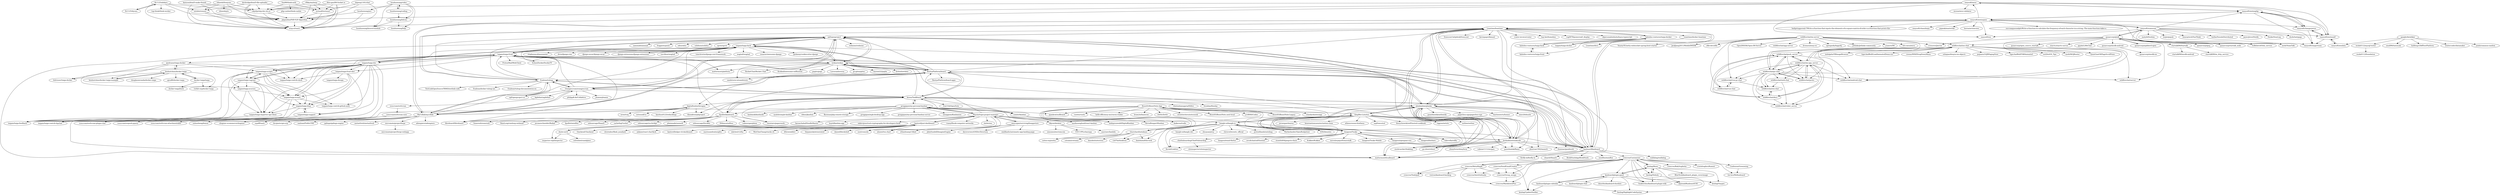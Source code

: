 digraph G {
"flc1125/alidayu" -> "flc1125/dysms"
"flc1125/alidayu" -> "vikyd/pclzip-doc-zh-cn"
"flc1125/alidayu" -> "top-think/think-worker" ["e"=1]
"flc1125/alidayu" -> "xxlufei/reward"
"flc1125/alidayu" -> "wisp-x/toastr"
"flc1125/alidayu" -> "phpxiebin/PHP-P2P-Algorithm"
"taigaio/taiga-back" -> "taigaio/taiga-front"
"taigaio/taiga-back" -> "rosarior/awesome-django" ["e"=1]
"taigaio/taiga-back" -> "taigaio/taiga-doc"
"taigaio/taiga-back" -> "opf/openproject"
"taigaio/taiga-back" -> "wekan/wekan"
"taigaio/taiga-back" -> "pydanny/cookiecutter-django" ["e"=1]
"taigaio/taiga-back" -> "stephenmcd/mezzanine" ["e"=1]
"taigaio/taiga-back" -> "divio/django-cms" ["e"=1]
"taigaio/taiga-back" -> "django-oscar/django-oscar" ["e"=1]
"taigaio/taiga-back" -> "taigaio/taiga-scripts"
"taigaio/taiga-back" -> "django-extensions/django-extensions" ["e"=1]
"taigaio/taiga-back" -> "RestyaPlatform/board"
"taigaio/taiga-back" -> "torchbox/wagtail" ["e"=1]
"taigaio/taiga-back" -> "tomchristie/django-rest-framework" ["e"=1]
"taigaio/taiga-back" -> "wagtail/wagtail" ["e"=1]
"QingWei-Li/notea" -> "plankanban/planka"
"QingWei-Li/notea" -> "pawelmalak/flame" ["e"=1]
"QingWei-Li/notea" -> "bangle-io/bangle-io"
"QingWei-Li/notea" -> "Kovah/LinkAce" ["e"=1]
"QingWei-Li/notea" -> "sissbruecker/linkding" ["e"=1]
"QingWei-Li/notea" -> "mattermost/focalboard" ["e"=1]
"QingWei-Li/notea" -> "outline/outline" ["e"=1]
"QingWei-Li/notea" -> "jeroenpardon/sui" ["e"=1]
"QingWei-Li/notea" -> "konstantinmuenster/notion-clone" ["e"=1]
"QingWei-Li/notea" -> "athensresearch/athens" ["e"=1]
"QingWei-Li/notea" -> "ospfranco/sol" ["e"=1]
"QingWei-Li/notea" -> "go-shiori/shiori" ["e"=1]
"QingWei-Li/notea" -> "tborychowski/self-hosted-cookbook" ["e"=1]
"QingWei-Li/notea" -> "lukevella/rallly" ["e"=1]
"QingWei-Li/notea" -> "riggraz/astuto" ["e"=1]
"wekan/wekan" -> "kanboard/kanboard"
"wekan/wekan" -> "RestyaPlatform/board"
"wekan/wekan" -> "RocketChat/Rocket.Chat" ["e"=1]
"wekan/wekan" -> "taigaio/taiga-back"
"wekan/wekan" -> "Kickball/awesome-selfhosted" ["e"=1]
"wekan/wekan" -> "opf/openproject"
"wekan/wekan" -> "gogits/gogs" ["e"=1]
"wekan/wekan" -> "Laverna/laverna" ["e"=1]
"wekan/wekan" -> "sandstorm-io/sandstorm" ["e"=1]
"wekan/wekan" -> "go-gitea/gitea" ["e"=1]
"wekan/wekan" -> "mattermost/focalboard" ["e"=1]
"wekan/wekan" -> "mattermost/platform" ["e"=1]
"wekan/wekan" -> "taigaio/taiga-front"
"wekan/wekan" -> "laurent22/joplin" ["e"=1]
"wekan/wekan" -> "firehol/netdata" ["e"=1]
"bangle-io/bangle-io" -> "bangle-io/bangle.dev" ["e"=1]
"bangle-io/bangle-io" -> "ohsayan/jotsy" ["e"=1]
"bangle-io/bangle-io" -> "churichard/notabase"
"bangle-io/bangle-io" -> "linagora/Twake"
"bangle-io/bangle-io" -> "QingWei-Li/notea"
"bangle-io/bangle-io" -> "danloh/mdSilo-web" ["e"=1]
"bangle-io/bangle-io" -> "chrisvel/wreeto_official" ["e"=1]
"bangle-io/bangle-io" -> "pretzelhands/notebag"
"bangle-io/bangle-io" -> "TheAxelander/OpenBudgeteer" ["e"=1]
"bangle-io/bangle-io" -> "fr0tt/benotes" ["e"=1]
"bangle-io/bangle-io" -> "Kovah/LinkAce" ["e"=1]
"bangle-io/bangle-io" -> "c2d7fa/thinktool" ["e"=1]
"plankanban/planka" -> "JordanKnott/taskcafe"
"plankanban/planka" -> "Leantime/leantime"
"plankanban/planka" -> "mattermost/focalboard" ["e"=1]
"plankanban/planka" -> "pawelmalak/flame" ["e"=1]
"plankanban/planka" -> "sissbruecker/linkding" ["e"=1]
"plankanban/planka" -> "RestyaPlatform/board"
"plankanban/planka" -> "QingWei-Li/notea"
"plankanban/planka" -> "goauthentik/authentik" ["e"=1]
"plankanban/planka" -> "apankrat/nullboard" ["e"=1]
"plankanban/planka" -> "kanboard/kanboard"
"plankanban/planka" -> "alextran1502/immich" ["e"=1]
"plankanban/planka" -> "paperless-ngx/paperless-ngx" ["e"=1]
"plankanban/planka" -> "go-shiori/shiori" ["e"=1]
"plankanban/planka" -> "bastienwirtz/homer" ["e"=1]
"plankanban/planka" -> "amir20/dozzle" ["e"=1]
"greggigon/my-personal-kanban" -> "greggigon/mpk-desktop-app"
"greggigon/my-personal-kanban" -> "kiswa/TaskBoard"
"greggigon/my-personal-kanban" -> "somlor/kanban"
"greggigon/my-personal-kanban" -> "greggigon/my-personal-kanban-server"
"greggigon/my-personal-kanban" -> "Physiix/topsi-project-manager"
"greggigon/my-personal-kanban" -> "nmaggioni/Kanbanion"
"greggigon/my-personal-kanban" -> "kanbanik/kanbanik"
"greggigon/my-personal-kanban" -> "apankrat/nullboard" ["e"=1]
"greggigon/my-personal-kanban" -> "fguillot/kanboard"
"greggigon/my-personal-kanban" -> "eyalzh/simple-kanban"
"greggigon/my-personal-kanban" -> "riktar/jkanban" ["e"=1]
"greggigon/my-personal-kanban" -> "andygrunwald/DigitalKanban"
"greggigon/my-personal-kanban" -> "fkooman/php-remote-storage" ["e"=1]
"Leantime/leantime" -> "plankanban/planka"
"Leantime/leantime" -> "kanboard/kanboard"
"Leantime/leantime" -> "freescout-helpdesk/freescout" ["e"=1]
"Leantime/leantime" -> "JordanKnott/taskcafe"
"Leantime/leantime" -> "opf/openproject"
"Leantime/leantime" -> "kevinpapst/kimai2" ["e"=1]
"Leantime/leantime" -> "iluminar/goodwork" ["e"=1]
"Leantime/leantime" -> "Leantime/docker-leantime"
"Leantime/leantime" -> "crater-invoice/crater" ["e"=1]
"Leantime/leantime" -> "mattermost/focalboard" ["e"=1]
"Leantime/leantime" -> "hay-kot/homebox" ["e"=1]
"Leantime/leantime" -> "kaleidos-ventures/taiga-docker"
"Leantime/leantime" -> "rog0978/powerwall_display" ["e"=1]
"Leantime/leantime" -> "linagora/Twake"
"Leantime/leantime" -> "alpersonalwebsite/learn-typescript" ["e"=1]
"chiefonboarding/ChiefOnboarding" -> "siteinspector/siteinspector" ["e"=1]
"opf/openproject" -> "kanboard/kanboard"
"opf/openproject" -> "taigaio/taiga-back"
"opf/openproject" -> "wekan/wekan"
"opf/openproject" -> "redmine/redmine" ["e"=1]
"opf/openproject" -> "mattermost/focalboard" ["e"=1]
"opf/openproject" -> "zammad/zammad" ["e"=1]
"opf/openproject" -> "frappe/erpnext" ["e"=1]
"opf/openproject" -> "Leantime/leantime"
"opf/openproject" -> "taigaio/taiga-front"
"opf/openproject" -> "JordanKnott/taskcafe"
"opf/openproject" -> "odoo/odoo" ["e"=1]
"opf/openproject" -> "solidusio/solidus" ["e"=1]
"opf/openproject" -> "spree/spree" ["e"=1]
"opf/openproject" -> "MyCollab/mycollab"
"opf/openproject" -> "Orangescrum/orangescrum"
"Agilefant/agilefant" -> "icescrum/iceScrum"
"churichard/notabase" -> "danloh/mdSilo-web" ["e"=1]
"churichard/notabase" -> "cotoami/cotoami" ["e"=1]
"churichard/notabase" -> "c2d7fa/thinktool" ["e"=1]
"churichard/notabase" -> "danobot/notorious"
"churichard/notabase" -> "notea-org/notea"
"qunarcorp/imsdk-android" -> "qunarcorp/imsdk-ios"
"wildfirechat/vue-chat" -> "wildfirechat/vue-pc-chat"
"wildfirechat/vue-chat" -> "wildfirechat/push_server"
"fguillot/kanboard" -> "kiswa/TaskBoard"
"fguillot/kanboard" -> "libreboard/libreboard" ["e"=1]
"fguillot/kanboard" -> "fguillot/miniflux" ["e"=1]
"fguillot/kanboard" -> "twostairs/paperwork" ["e"=1]
"fguillot/kanboard" -> "sebsauvage/Shaarli" ["e"=1]
"fguillot/kanboard" -> "cachethq/Cachet" ["e"=1]
"fguillot/kanboard" -> "taigaio/taiga-front"
"fguillot/kanboard" -> "sebsauvage/rss-bridge" ["e"=1]
"fguillot/kanboard" -> "plainmade/unmark" ["e"=1]
"fguillot/kanboard" -> "sebsauvage/ZeroBin" ["e"=1]
"fguillot/kanboard" -> "SSilence/selfoss" ["e"=1]
"fguillot/kanboard" -> "robmorgan/phinx" ["e"=1]
"fguillot/kanboard" -> "Sonerezh/sonerezh" ["e"=1]
"fguillot/kanboard" -> "RainLoop/rainloop-webmail" ["e"=1]
"fguillot/kanboard" -> "jeromeschneider/Baikal" ["e"=1]
"kiswa/TaskBoard" -> "RestyaPlatform/board"
"kiswa/TaskBoard" -> "kanboard/kanboard"
"kiswa/TaskBoard" -> "fguillot/kanboard"
"kiswa/TaskBoard" -> "greggigon/my-personal-kanban"
"kiswa/TaskBoard" -> "wekan/wekan"
"kiswa/TaskBoard" -> "chintanbanugaria/92five" ["e"=1]
"kiswa/TaskBoard" -> "digitalfondue/lavagna"
"kiswa/TaskBoard" -> "Enalean/tuleap"
"kiswa/TaskBoard" -> "plankanban/planka"
"kiswa/TaskBoard" -> "twostairs/paperwork" ["e"=1]
"kiswa/TaskBoard" -> "libreboard/libreboard" ["e"=1]
"kiswa/TaskBoard" -> "Alanaktion/phproject" ["e"=1]
"kiswa/TaskBoard" -> "somlor/kanban"
"kiswa/TaskBoard" -> "foradian/fluxday"
"kiswa/TaskBoard" -> "FoxUSA/OpenNote" ["e"=1]
"taigaio/taiga-front" -> "taigaio/taiga-back"
"taigaio/taiga-front" -> "taigaio/taiga-doc"
"taigaio/taiga-front" -> "taigaio/taiga-scripts"
"taigaio/taiga-front" -> "taigaio/taiga-front-dist"
"taigaio/taiga-front" -> "wekan/wekan"
"taigaio/taiga-front" -> "opf/openproject"
"taigaio/taiga-front" -> "RestyaPlatform/board"
"taigaio/taiga-front" -> "taigaio/taiga-vagrant"
"taigaio/taiga-front" -> "libreboard/libreboard" ["e"=1]
"taigaio/taiga-front" -> "ipedrazas/taiga-docker"
"taigaio/taiga-front" -> "taigaio/taiga-events"
"taigaio/taiga-front" -> "kanboard/kanboard"
"taigaio/taiga-front" -> "ProtonMail/WebClient" ["e"=1]
"taigaio/taiga-front" -> "mattermost/platform" ["e"=1]
"taigaio/taiga-front" -> "SchizoDuckie/DuckieTV" ["e"=1]
"kairyou/html5-make-thumb" -> "wisp-x/toastr"
"kairyou/html5-make-thumb" -> "phpxiebin/PHP-P2P-Algorithm"
"kairyou/html5-make-thumb" -> "vikyd/pclzip-doc-zh-cn"
"BoostIO/BoostNote-App" -> "BoostIO/BoostNote-Legacy"
"BoostIO/BoostNote-App" -> "standardnotes/app" ["e"=1]
"BoostIO/BoostNote-App" -> "notea-org/notea"
"BoostIO/BoostNote-App" -> "BoostIO/BoostNote.next-local"
"BoostIO/BoostNote-App" -> "vnotex/vnote" ["e"=1]
"BoostIO/BoostNote-App" -> "churichard/notabase"
"BoostIO/BoostNote-App" -> "hello-efficiency-inc/raven-reader" ["e"=1]
"BoostIO/BoostNote-App" -> "linagora/Twake"
"BoostIO/BoostNote-App" -> "mattermost/focalboard" ["e"=1]
"BoostIO/BoostNote-App" -> "bram2w/baserow" ["e"=1]
"BoostIO/BoostNote-App" -> "QingWei-Li/notea"
"BoostIO/BoostNote-App" -> "Zettlr/Zettlr" ["e"=1]
"BoostIO/BoostNote-App" -> "streetwriters/notesnook" ["e"=1]
"BoostIO/BoostNote-App" -> "bangle-io/bangle-io"
"BoostIO/BoostNote-App" -> "jcv8000/Codex"
"icescrum/iceScrum" -> "icescrum/iceScrum-core"
"kanboard/kanboard" -> "wekan/wekan"
"kanboard/kanboard" -> "kiswa/TaskBoard"
"kanboard/kanboard" -> "opf/openproject"
"kanboard/kanboard" -> "RestyaPlatform/board"
"kanboard/kanboard" -> "Leantime/leantime"
"kanboard/kanboard" -> "wallabag/wallabag" ["e"=1]
"kanboard/kanboard" -> "plankanban/planka"
"kanboard/kanboard" -> "taigaio/taiga-back"
"kanboard/kanboard" -> "firefly-iii/firefly-iii" ["e"=1]
"kanboard/kanboard" -> "shaarli/Shaarli" ["e"=1]
"kanboard/kanboard" -> "BookStackApp/BookStack" ["e"=1]
"kanboard/kanboard" -> "taigaio/taiga-front"
"kanboard/kanboard" -> "mattermost/focalboard" ["e"=1]
"kanboard/kanboard" -> "miniflux/miniflux" ["e"=1]
"kanboard/kanboard" -> "creecros/Customizer"
"wildfirechat/ios-chat" -> "wildfirechat/im-app_server"
"wildfirechat/ios-chat" -> "wildfirechat/pc-chat"
"wildfirechat/ios-chat" -> "wildfirechat/android-chat" ["e"=1]
"wildfirechat/ios-chat" -> "indulgeIn/YBImageBrowser" ["e"=1]
"wildfirechat/ios-chat" -> "wildfirechat/push_server"
"wildfirechat/ios-chat" -> "wildfirechat/proto"
"wildfirechat/ios-chat" -> "tigerAndBull/LoadAnimatedDemo-ios" ["e"=1]
"wildfirechat/ios-chat" -> "wildfirechat/server" ["e"=1]
"wildfirechat/ios-chat" -> "wwmz/WMZDropDownMenu" ["e"=1]
"wildfirechat/ios-chat" -> "sshiqiao/douyin-ios-objectc" ["e"=1]
"wildfirechat/ios-chat" -> "pujiaxin33/JXPagingView" ["e"=1]
"wildfirechat/ios-chat" -> "tigerAndBull/TABAnimated" ["e"=1]
"wildfirechat/ios-chat" -> "wsl2ls/iOS_Tips" ["e"=1]
"wildfirechat/ios-chat" -> "meili/MGJRouter" ["e"=1]
"wildfirechat/ios-chat" -> "QuintGao/GKPageScrollView" ["e"=1]
"wildfirechat/pc-chat" -> "wildfirechat/im-app_server"
"wildfirechat/pc-chat" -> "wildfirechat/proto"
"wildfirechat/pc-chat" -> "wildfirechat/push_server"
"wildfirechat/pc-chat" -> "wildfirechat/ios-chat"
"wildfirechat/pc-chat" -> "wildfirechat/docs"
"wildfirechat/pc-chat" -> "wildfirechat/android-chat" ["e"=1]
"wildfirechat/pc-chat" -> "wildfirechat/web-chat"
"wildfirechat/pc-chat" -> "wildfirechat/robot_server"
"wildfirechat/pc-chat" -> "wildfirechat/vue-pc-chat"
"wildfirechat/pc-chat" -> "wildfirechat/wx-chat"
"wildfirechat/pc-chat" -> "wildfirechat/server" ["e"=1]
"JordanKnott/taskcafe" -> "plankanban/planka"
"JordanKnott/taskcafe" -> "Leantime/leantime"
"JordanKnott/taskcafe" -> "mattermost/focalboard" ["e"=1]
"JordanKnott/taskcafe" -> "linagora/Twake"
"JordanKnott/taskcafe" -> "opf/openproject"
"JordanKnott/taskcafe" -> "pawelmalak/flame" ["e"=1]
"JordanKnott/taskcafe" -> "kanboard/kanboard"
"JordanKnott/taskcafe" -> "wekan/wekan"
"JordanKnott/taskcafe" -> "Kovah/LinkAce" ["e"=1]
"JordanKnott/taskcafe" -> "vabene1111/recipes" ["e"=1]
"JordanKnott/taskcafe" -> "iluminar/goodwork" ["e"=1]
"JordanKnott/taskcafe" -> "ohmyform/ohmyform" ["e"=1]
"JordanKnott/taskcafe" -> "go-shiori/shiori" ["e"=1]
"JordanKnott/taskcafe" -> "sissbruecker/linkding" ["e"=1]
"JordanKnott/taskcafe" -> "alextran1502/immich" ["e"=1]
"RestyaPlatform/board" -> "kiswa/TaskBoard"
"RestyaPlatform/board" -> "wekan/wekan"
"RestyaPlatform/board" -> "kanboard/kanboard"
"RestyaPlatform/board" -> "taigaio/taiga-back"
"RestyaPlatform/board" -> "plankanban/planka"
"RestyaPlatform/board" -> "taigaio/taiga-front"
"RestyaPlatform/board" -> "Enalean/tuleap"
"RestyaPlatform/board" -> "opf/openproject"
"RestyaPlatform/board" -> "Orangescrum/orangescrum"
"RestyaPlatform/board" -> "Leantime/leantime"
"RestyaPlatform/board" -> "JordanKnott/taskcafe"
"RestyaPlatform/board" -> "sandstorm-io/sandstorm" ["e"=1]
"RestyaPlatform/board" -> "RestyaPlatform/board-apps"
"RestyaPlatform/board" -> "digitalfondue/lavagna"
"RestyaPlatform/board" -> "fguillot/kanboard"
"kantord/just-dashboard" -> "dnote-io/cli"
"kantord/just-dashboard" -> "nuxt/consola" ["e"=1]
"kantord/just-dashboard" -> "inspector-repl/inspector" ["e"=1]
"kantord/just-dashboard" -> "nhnent/tui.chart" ["e"=1]
"kantord/just-dashboard" -> "mariusandra/insights" ["e"=1]
"kantord/just-dashboard" -> "mkchoi212/fac" ["e"=1]
"kantord/just-dashboard" -> "WeiChiaChang/stacks-cli" ["e"=1]
"kantord/just-dashboard" -> "Physiix/topsi-project-manager"
"kantord/just-dashboard" -> "dthree/addict" ["e"=1]
"kantord/just-dashboard" -> "thejameskyle/unstated" ["e"=1]
"kantord/just-dashboard" -> "daxeel/blockshell" ["e"=1]
"kantord/just-dashboard" -> "1backend/1backend" ["e"=1]
"kantord/just-dashboard" -> "christabor/flask_jsondash" ["e"=1]
"kantord/just-dashboard" -> "ankane/react-chartkick" ["e"=1]
"kantord/just-dashboard" -> "kantord/ledger-cli-dashboard"
"Enalean/tuleap" -> "Orangescrum/orangescrum"
"Enalean/tuleap" -> "Enalean/docker-tuleap-aio"
"Enalean/tuleap" -> "MyCollab/mycollab"
"Enalean/tuleap" -> "Leantime/leantime"
"Enalean/tuleap" -> "opf/openproject"
"Enalean/tuleap" -> "RestyaPlatform/board"
"Enalean/tuleap" -> "Enalean/tuleap-documentation-en"
"Enalean/tuleap" -> "kiswa/TaskBoard"
"Enalean/tuleap" -> "easysoft/zentaopms"
"Enalean/tuleap" -> "taigaio/taiga-back"
"Enalean/tuleap" -> "opf/openproject-ce"
"Enalean/tuleap" -> "taigaio/taiga-front"
"Enalean/tuleap" -> "TestLinkOpenSourceTRMS/testlink-code" ["e"=1]
"BoostIO/BoostNote-Legacy" -> "BoostIO/BoostNote-App"
"kaleidos-ventures/taiga-back" -> "kaleidos-ventures/taiga-front"
"kaleidos-ventures/taiga-back" -> "kaleidos-ventures/taiga-docker"
"Physiix/topsi-project-manager" -> "amirrajan/survivingtheappstore"
"Physiix/topsi-project-manager" -> "markusenglund/react-kanban" ["e"=1]
"Physiix/topsi-project-manager" -> "greggigon/my-personal-kanban"
"Physiix/topsi-project-manager" -> "kkyon/databot"
"Physiix/topsi-project-manager" -> "karanchahal/DoodleMaster" ["e"=1]
"Physiix/topsi-project-manager" -> "kantord/just-dashboard"
"Physiix/topsi-project-manager" -> "huytd/kanban-app" ["e"=1]
"Physiix/topsi-project-manager" -> "RestyaPlatform/board"
"Physiix/topsi-project-manager" -> "nuxt/consola" ["e"=1]
"Physiix/topsi-project-manager" -> "nhnent/tui.chart" ["e"=1]
"Physiix/topsi-project-manager" -> "nakov/practical-cryptography-for-developers-book" ["e"=1]
"Physiix/topsi-project-manager" -> "ruanyf/book-computer-networks" ["e"=1]
"Physiix/topsi-project-manager" -> "kiswa/TaskBoard"
"Physiix/topsi-project-manager" -> "shzlw/zeu" ["e"=1]
"Physiix/topsi-project-manager" -> "kanboard/kanboard"
"ipedrazas/taiga-docker" -> "benhutchins/docker-taiga"
"ipedrazas/taiga-docker" -> "htdvisser/taiga-docker"
"ipedrazas/taiga-docker" -> "benhutchins/docker-taiga-example"
"ipedrazas/taiga-docker" -> "taigaio/taiga-contrib-slack"
"ipedrazas/taiga-docker" -> "taigaio/taiga-scripts"
"amirrajan/survivingtheappstore" -> "Physiix/topsi-project-manager"
"amirrajan/survivingtheappstore" -> "ethanhuang13/knil" ["e"=1]
"amirrajan/survivingtheappstore" -> "JohnSundell/ImagineEngine" ["e"=1]
"amirrajan/survivingtheappstore" -> "daveverwer/iOSDevDirectory" ["e"=1]
"amirrajan/survivingtheappstore" -> "emilbaehr/automatic-app-landing-page" ["e"=1]
"kkyon/databot" -> "UIUC-PPL/charmpy" ["e"=1]
"kkyon/databot" -> "asavinov/lambdo"
"kkyon/databot" -> "simonmulser/simcoin"
"houdunwang/video" -> "houdunwang/coding"
"houdunwang/video" -> "houdunwang/hdcms"
"houdunwang/video" -> "houdunwang/laravel-module"
"houdunwang/video" -> "houdunwang/hdjs"
"houdunwang/video" -> "houdunwang/arr"
"gangly/datafaker" -> "easysoft/zendata"
"gangly/datafaker" -> "wuda0112/mysql-tester"
"gangly/datafaker" -> "small99/AutoLink" ["e"=1]
"gangly/datafaker" -> "hzlifeng1/DiffTestPlatform" ["e"=1]
"gangly/datafaker" -> "wintercoder/datamaker"
"gangly/datafaker" -> "yindz/common-random" ["e"=1]
"houdunwang/coding" -> "houdunwang/hdcms"
"houdunwang/coding" -> "houdunwang/video"
"easysoft/xuanxuan" -> "easysoft/zui" ["e"=1]
"easysoft/xuanxuan" -> "GoBelieveIO/im_service" ["e"=1]
"easysoft/xuanxuan" -> "meili/TeamTalk" ["e"=1]
"easysoft/xuanxuan" -> "easysoft/zentaopms"
"easysoft/xuanxuan" -> "matyhtf/webim" ["e"=1]
"easysoft/xuanxuan" -> "lisijie/gopub" ["e"=1]
"easysoft/xuanxuan" -> "qunarcorp/qtalk"
"easysoft/xuanxuan" -> "honraytech/VueThink" ["e"=1]
"easysoft/xuanxuan" -> "easysoft/zentaophp"
"easysoft/xuanxuan" -> "tmtbe/SwooleDistributed" ["e"=1]
"easysoft/xuanxuan" -> "jaywcjlove/iNotify" ["e"=1]
"easysoft/xuanxuan" -> "Neeke/SeasLog" ["e"=1]
"easysoft/xuanxuan" -> "duckchat/gaga" ["e"=1]
"taigaio/taiga-doc" -> "taigaio/taiga-events"
"taigaio/taiga-doc" -> "taigaio/taiga-scripts"
"taigaio/taiga-doc" -> "taigaio/taiga-support"
"taigaio/taiga-doc" -> "taigaio/taiga-front-dist"
"taigaio/taiga-doc" -> "taigaio/taiga-vagrant"
"taigaio/taiga-doc" -> "taigaio/taiga-blog"
"taigaio/taiga-doc" -> "taigaio/taiga-feedback"
"taigaio/taiga-doc" -> "taigaio/taiga-front"
"taigaio/taiga-doc" -> "taigaio/taiga-importer-api-client"
"taigaio/taiga-doc" -> "taigaio/taiga-contrib-slack"
"taigaio/taiga-doc" -> "taigaio/taiga-ncurses"
"taigaio/taiga-doc" -> "taigaio/taiga-contrib-github-auth"
"taigaio/taiga-doc" -> "taigaio/taiga-back"
"taigaio/taiga-doc" -> "taigaio/taiga-contrib-hipchat"
"wildfirechat/im-server" -> "OpenIMSDK/Open-IM-Server" ["e"=1]
"wildfirechat/im-server" -> "wildfirechat/vue-chat"
"wildfirechat/im-server" -> "wildfirechat/app-server"
"wildfirechat/im-server" -> "wildfirechat/ios-chat"
"wildfirechat/im-server" -> "wildfirechat/android-chat" ["e"=1]
"wildfirechat/im-server" -> "crossoverJie/cim" ["e"=1]
"wildfirechat/im-server" -> "dromara/easy-es" ["e"=1]
"wildfirechat/im-server" -> "opengoofy/hippo4j" ["e"=1]
"wildfirechat/im-server" -> "wildfirechat/vue-pc-chat"
"wildfirechat/im-server" -> "jetlinks/jetlinks-community" ["e"=1]
"wildfirechat/im-server" -> "yuanrw/IM" ["e"=1]
"wildfirechat/im-server" -> "lets-mica/mica" ["e"=1]
"wildfirechat/im-server" -> "YeautyYE/netty-websocket-spring-boot-starter" ["e"=1]
"wildfirechat/im-server" -> "JackJiang2011/MobileIMSDK" ["e"=1]
"wildfirechat/im-server" -> "zfile-dev/zfile" ["e"=1]
"easysoft/changerpress" -> "easysoft/rangerteam"
"easysoft/changerpress" -> "easysoft/zentaophp"
"easysoft/changerpress" -> "easysoft/zentaoatf"
"wstmall/wstmart" -> "wisp-x/toastr"
"wstmall/wstmart" -> "phpxiebin/PHP-P2P-Algorithm"
"wuda0112/mysql-tester" -> "wuda0112/foundation"
"creecros/Customizer" -> "creecros/Task2pdf"
"creecros/Customizer" -> "creecros/MetaMagik"
"creecros/Customizer" -> "kenlog/Moon"
"creecros/Customizer" -> "creecros/Group_assign"
"creecros/Customizer" -> "creecros/MarkdownPlus"
"creecros/Customizer" -> "kenlog/UpdateNotifier"
"creecros/Customizer" -> "kanboard/plugin-gantt"
"creecros/Customizer" -> "kenlog/Nebula"
"creecros/Customizer" -> "creecros/SendEmailCreator"
"creecros/Customizer" -> "funktechno/kanboard-plugin-wiki"
"creecros/Customizer" -> "creecros/Bak2topbotm"
"creecros/Customizer" -> "kenlog/HighlightCodeSyntax"
"creecros/Customizer" -> "cristidraghici/Kanext"
"creecros/Customizer" -> "Confexion/Greenwing"
"creecros/Customizer" -> "bw-hro/WeKanboard"
"MyCollab/mycollab" -> "Orangescrum/orangescrum"
"MyCollab/mycollab" -> "Enalean/tuleap"
"MyCollab/mycollab" -> "qalingo/qalingo-engine" ["e"=1]
"MyCollab/mycollab" -> "digitalfondue/lavagna"
"MyCollab/mycollab" -> "opf/openproject"
"MyCollab/mycollab" -> "metasfresh/metasfresh" ["e"=1]
"MyCollab/mycollab" -> "micromata/projectforge"
"MyCollab/mycollab" -> "adempiere/adempiere" ["e"=1]
"MyCollab/mycollab" -> "xuhuisheng/lemon" ["e"=1]
"MyCollab/mycollab" -> "shopizer-ecommerce/shopizer" ["e"=1]
"MyCollab/mycollab" -> "xujeff/tianti" ["e"=1]
"MyCollab/mycollab" -> "ilscipio/scipio-erp" ["e"=1]
"MyCollab/mycollab" -> "sanluan/PublicCMS" ["e"=1]
"MyCollab/mycollab" -> "easysoft/zentaopms"
"MyCollab/mycollab" -> "taigaio/taiga-back"
"easysoft/zentaopms" -> "easysoft/zentaophp"
"easysoft/zentaopms" -> "easysoft/zentaoatf"
"easysoft/zentaopms" -> "easysoft/changerpress"
"easysoft/zentaopms" -> "easysoft/mzui"
"easysoft/zentaopms" -> "easysoft/zui" ["e"=1]
"easysoft/zentaopms" -> "easysoft/xuanxuan"
"easysoft/zentaopms" -> "Leantime/leantime"
"easysoft/zentaopms" -> "zuccoaqquezadgfs/Write-a-function-to-calculate-the-frequency-of-each-character-in-a-string.-The-main-function-takes-a"
"easysoft/zentaopms" -> "badgetzggormly7/Write-a-function-that-inputs-the-elements-of-a-square-matrix-of-order-n-a-function-that-prints-the-"
"easysoft/zentaopms" -> "easysoft/rangerteam"
"easysoft/zentaopms" -> "easysoft/chanzhieps"
"easysoft/zentaopms" -> "Enalean/tuleap"
"easysoft/zentaopms" -> "gopeak/masterlab" ["e"=1]
"easysoft/zentaopms" -> "MyCollab/mycollab"
"easysoft/zentaopms" -> "lxerxa/actionview" ["e"=1]
"qunarcorp/qtalk" -> "qunarcorp/ejabberd-open"
"qunarcorp/qtalk" -> "meili/TeamTalk" ["e"=1]
"qunarcorp/qtalk" -> "wildfirechat/server" ["e"=1]
"qunarcorp/qtalk" -> "startalkIM/Startalk"
"qunarcorp/qtalk" -> "GoBelieveIO/im_service" ["e"=1]
"qunarcorp/qtalk" -> "qunarcorp/qmq" ["e"=1]
"qunarcorp/qtalk" -> "qunarcorp/startalk_node"
"qunarcorp/qtalk" -> "qunarcorp/imsdk-android"
"qunarcorp/qtalk" -> "wildfirechat/android-chat" ["e"=1]
"qunarcorp/qtalk" -> "wildfirechat/ios-chat"
"qunarcorp/qtalk" -> "easysoft/xuanxuan"
"qunarcorp/qtalk" -> "qunarcorp/open_source_startalk"
"qunarcorp/qtalk" -> "crossoverJie/cim" ["e"=1]
"qunarcorp/qtalk" -> "starrtc/starrtc-server" ["e"=1]
"qunarcorp/qtalk" -> "gyjzh/LLWeChat" ["e"=1]
"docker-taiga/taiga" -> "benhutchins/docker-taiga"
"docker-taiga/taiga" -> "riotkit-org/docker-taiga"
"docker-taiga/taiga" -> "docker-taiga/back"
"startalkIM/Startalk" -> "startalkIM/im_http_service"
"startalkIM/Startalk" -> "startalkIM/imsdk-android"
"wildfirechat/vue-pc-chat" -> "wildfirechat/vue-chat"
"wildfirechat/vue-pc-chat" -> "wildfirechat/wx-chat"
"dnote-io/cli" -> "kantord/just-dashboard"
"dnote-io/cli" -> "inspector-repl/inspector" ["e"=1]
"dnote-io/cli" -> "celrenheit/sandglass" ["e"=1]
"taigaio/taiga-front-dist" -> "taigaio/taiga-events"
"taigaio/taiga-front-dist" -> "taigaio/taiga-design"
"taigaio/taiga-front-dist" -> "taigaio/taiga-contrib-slack"
"taigaio/taiga-front-dist" -> "taigaio/taiga-support"
"taigaio/taiga-front-dist" -> "taigaio/taiga-blog"
"easysoft/mzui" -> "easysoft/zentaophp"
"easysoft/mzui" -> "easysoft/zui" ["e"=1]
"easysoft/mzui" -> "easysoft/changerpress"
"easysoft/mzui" -> "easysoft/zentaoatf"
"easysoft/mzui" -> "niceue/nice-validator" ["e"=1]
"easysoft/mzui" -> "wisp-x/toastr"
"easysoft/mzui" -> "phpxiebin/PHP-P2P-Algorithm"
"easysoft/mzui" -> "vikyd/pclzip-doc-zh-cn"
"easysoft/zentaophp" -> "easysoft/changerpress"
"easysoft/zentaophp" -> "easysoft/zentaoatf"
"easysoft/zentaophp" -> "easysoft/rangerteam"
"easysoft/zentaophp" -> "easysoft/mzui"
"easysoft/zentaophp" -> "easysoft/zentaopms"
"wildfirechat/im-app_server" -> "wildfirechat/push_server"
"wildfirechat/im-app_server" -> "wildfirechat/pc-chat"
"wildfirechat/im-app_server" -> "wildfirechat/proto"
"wildfirechat/im-app_server" -> "wildfirechat/robot_server"
"wildfirechat/im-app_server" -> "wildfirechat/docs"
"wildfirechat/im-app_server" -> "wildfirechat/ios-chat"
"wildfirechat/im-app_server" -> "wildfirechat/web-chat"
"wildfirechat/im-app_server" -> "wildfirechat/vue-pc-chat"
"wildfirechat/im-app_server" -> "wildfirechat/android-chat" ["e"=1]
"wildfirechat/im-app_server" -> "wildfirechat/wx-chat"
"wildfirechat/docs" -> "wildfirechat/robot_server"
"wildfirechat/docs" -> "wildfirechat/push_server"
"wildfirechat/docs" -> "wildfirechat/wx-chat"
"wildfirechat/docs" -> "wildfirechat/im-app_server"
"wildfirechat/proto" -> "wildfirechat/im-app_server"
"wildfirechat/proto" -> "wildfirechat/pc-chat"
"vfhky/mylnmp" -> "wisp-x/toastr"
"vfhky/mylnmp" -> "phpxiebin/PHP-P2P-Algorithm"
"vfhky/mylnmp" -> "vikyd/pclzip-doc-zh-cn"
"vfhky/mylnmp" -> "wstmall/wstmart"
"Orangescrum/orangescrum" -> "Enalean/tuleap"
"Orangescrum/orangescrum" -> "MyCollab/mycollab"
"Orangescrum/orangescrum" -> "opf/openproject"
"Orangescrum/orangescrum" -> "taigaio/taiga-back"
"Orangescrum/orangescrum" -> "RestyaPlatform/board"
"Orangescrum/orangescrum" -> "philippK-de/Collabtive"
"Orangescrum/orangescrum" -> "taigaio/taiga-front"
"Orangescrum/orangescrum" -> "jitamin/jitamin" ["e"=1]
"Orangescrum/orangescrum" -> "Agilefant/agilefant"
"Orangescrum/orangescrum" -> "opf/openproject-ce"
"Orangescrum/orangescrum" -> "kiswa/TaskBoard"
"kaleidos-ventures/taiga-docker" -> "taigaio/taiga-docker"
"kaleidos-ventures/taiga-docker" -> "kaleidos-ventures/taiga-back"
"kaleidos-ventures/taiga-docker" -> "kaleidos-ventures/taiga-front"
"kaleidos-ventures/taiga-docker" -> "Leantime/leantime"
"kaleidos-ventures/taiga-docker" -> "plankanban/planka"
"linagora/Twake" -> "linagora/Twake-Mobile"
"linagora/Twake" -> "linagora/openpaas-esn" ["e"=1]
"linagora/Twake" -> "linagora/linshare" ["e"=1]
"linagora/Twake" -> "JordanKnott/taskcafe"
"linagora/Twake" -> "linagora/tmail-flutter" ["e"=1]
"linagora/Twake" -> "Leantime/leantime"
"linagora/Twake" -> "bangle-io/bangle-io"
"linagora/Twake" -> "revoltchat/self-hosted" ["e"=1]
"linagora/Twake" -> "stonith404/pingvin-share" ["e"=1]
"linagora/Twake" -> "lukevella/rallly" ["e"=1]
"linagora/Twake" -> "chiefonboarding/ChiefOnboarding"
"linagora/Twake" -> "Kukkee/Kukkee" ["e"=1]
"linagora/Twake" -> "miroslavpejic85/mirotalk" ["e"=1]
"linagora/Twake" -> "plankanban/planka"
"wildfirechat/web-chat" -> "wildfirechat/wx-chat"
"wildfirechat/web-chat" -> "wildfirechat/robot_server"
"easysoft/zendata" -> "easysoft/zentaoatf"
"5ini99/think-auth" -> "vikyd/pclzip-doc-zh-cn"
"5ini99/think-auth" -> "php-casbin/think-casbin" ["e"=1]
"5ini99/think-auth" -> "wstmall/wstmart"
"taigaio/taiga-vagrant" -> "taigaio/taiga-scripts"
"taigaio/taiga-vagrant" -> "taigaio/taiga-events"
"taigaio/taiga-vagrant" -> "taigaio/taiga-ncurses"
"taigaio/taiga-vagrant" -> "taigaio/taiga-feedback"
"taigaio/taiga-vagrant" -> "taigaio/taiga-importer-api-client"
"taigaio/taiga-vagrant" -> "taigaio/taiga-blog"
"taigaio/taiga-vagrant" -> "taigaio/taiga-doc"
"micromata/projectforge" -> "micromata/projectforge-webapp"
"somlor/kanban" -> "KevinBongart/Kanban"
"somlor/kanban" -> "greggigon/my-personal-kanban"
"somlor/kanban" -> "andygrunwald/DigitalKanban"
"somlor/kanban" -> "daikeren/trallo"
"devbridge/html5-file-uploader" -> "wisp-x/toastr"
"devbridge/html5-file-uploader" -> "phpxiebin/PHP-P2P-Algorithm"
"devbridge/html5-file-uploader" -> "vikyd/pclzip-doc-zh-cn"
"devbridge/html5-file-uploader" -> "wstmall/wstmart"
"devbridge/html5-file-uploader" -> "xxlufei/reward"
"taigaio/taiga-docker" -> "kaleidos-ventures/taiga-docker"
"Alen-gao/IM-Socket.io" -> "wisp-x/toastr"
"Alen-gao/IM-Socket.io" -> "phpxiebin/PHP-P2P-Algorithm"
"Alen-gao/IM-Socket.io" -> "vikyd/pclzip-doc-zh-cn"
"Alen-gao/IM-Socket.io" -> "wstmall/wstmart"
"taigaio/taiga-scripts" -> "taigaio/taiga-vagrant"
"taigaio/taiga-scripts" -> "taigaio/taiga-events"
"taigaio/taiga-scripts" -> "taigaio/taiga-doc"
"taigaio/taiga-scripts" -> "taigaio/taiga-blog"
"taigaio/taiga-scripts" -> "taigaio/taiga-feedback"
"taigaio/taiga-scripts" -> "taigaio/taiga-importer-api-client"
"taigaio/taiga-scripts" -> "taigaio/taiga-contrib-slack"
"taigaio/taiga-scripts" -> "taigaio/taiga-ncurses"
"taigaio/taiga-scripts" -> "taigaio/taiga-contrib-github-auth"
"wildfirechat/push_server" -> "wildfirechat/robot_server"
"wildfirechat/push_server" -> "wildfirechat/im-app_server"
"wildfirechat/push_server" -> "wildfirechat/docs"
"wildfirechat/push_server" -> "wildfirechat/proto"
"wildfirechat/push_server" -> "wildfirechat/pc-chat"
"flc1125/dysms" -> "flc1125/alidayu"
"kenlog/Nebula" -> "kenlog/Moon"
"kenlog/Nebula" -> "funktechno/kanboard-plugin-wiki"
"kenlog/Nebula" -> "kenlog/Oxygen"
"tifaweb/Dswjcms" -> "tifaweb/p2c"
"tifaweb/Dswjcms" -> "wisp-x/toastr"
"tifaweb/Dswjcms" -> "phpxiebin/PHP-P2P-Algorithm"
"tifaweb/Dswjcms" -> "xxlufei/reward"
"tifaweb/Dswjcms" -> "vikyd/pclzip-doc-zh-cn"
"dapeng1181/chat" -> "wisp-x/toastr"
"dapeng1181/chat" -> "phpxiebin/PHP-P2P-Algorithm"
"dapeng1181/chat" -> "wstmall/wstmart"
"qunarcorp/ejabberd-open" -> "qunarcorp/qtalk"
"digitalfondue/lavagna" -> "nirix/traq"
"digitalfondue/lavagna" -> "exteso/alf.io"
"digitalfondue/lavagna" -> "Alanaktion/phproject" ["e"=1]
"digitalfondue/lavagna" -> "MyCollab/mycollab"
"digitalfondue/lavagna" -> "kaishuu0123/rebacklogs"
"vikyd/pclzip-doc-zh-cn" -> "wisp-x/toastr"
"vikyd/pclzip-doc-zh-cn" -> "phpxiebin/PHP-P2P-Algorithm"
"Leantime/docker-leantime" -> "Leantime/docs"
"taigaio/taiga-ncurses" -> "taigaio/taiga-feedback"
"taigaio/taiga-ncurses" -> "taigaio/taiga-importer-api-client"
"taigaio/taiga-ncurses" -> "taigaio/taiga-events"
"kaleidos-ventures/taiga-front" -> "kaleidos-ventures/taiga-back"
"benhutchins/docker-taiga" -> "benhutchins/docker-taiga-example"
"benhutchins/docker-taiga" -> "ipedrazas/taiga-docker"
"benhutchins/docker-taiga" -> "htdvisser/taiga-docker"
"benhutchins/docker-taiga" -> "docker-taiga/taiga"
"benhutchins/docker-taiga" -> "douglasmiranda/docker-taiga"
"benhutchins/docker-taiga" -> "riotkit-org/docker-taiga"
"benhutchins/docker-taiga" -> "ajira86/docker-taiga"
"xxlufei/reward" -> "wisp-x/toastr"
"xxlufei/reward" -> "phpxiebin/PHP-P2P-Algorithm"
"easysoft/zentaoatf" -> "easysoft/changerpress"
"easysoft/zentaoatf" -> "easysoft/zentaophp"
"easysoft/zentaoatf" -> "easysoft/zendata"
"easysoft/zentaoatf" -> "easysoft/rangerteam"
"kenlog/Moon" -> "kenlog/Nebula"
"kenlog/Moon" -> "BlueTeck/kanboard_plugin_coverimage"
"kenlog/Moon" -> "creecros/Customizer"
"kenlog/Moon" -> "kenlog/Oxygen"
"kenlog/Moon" -> "kanboard/plugin-gantt"
"kenlog/Moon" -> "aljawaid/KanboardCSS"
"creecros/SendEmailCreator" -> "creecros/Group_assign"
"creecros/SendEmailCreator" -> "kenlog/UpdateNotifier"
"creecros/SendEmailCreator" -> "creecros/AutoSubtasks"
"Confexion/Greenwing" -> "bw-hro/WeKanboard"
"kanboard/plugin-calendar" -> "kanboard/plugin-gantt"
"kanboard/plugin-calendar" -> "kenlog/HighlightCodeSyntax"
"kanboard/plugin-calendar" -> "kenlog/UpdateNotifier"
"houdunwang/hdcms" -> "houdunwang/laravel-module"
"houdunwang/hdcms" -> "houdunwang/hdjs"
"creecros/MetaMagik" -> "creecros/AutoSubtasks"
"creecros/MetaMagik" -> "creecros/Group_assign"
"creecros/MetaMagik" -> "vistree/kanboard-backlog"
"creecros/MetaMagik" -> "creecros/Customizer"
"creecros/MetaMagik" -> "creecros/MarkdownPlus"
"creecros/MetaMagik" -> "creecros/Task2pdf"
"benhutchins/docker-taiga-example" -> "benhutchins/docker-taiga"
"creecros/Group_assign" -> "creecros/MarkdownPlus"
"kanboard/plugin-gantt" -> "kanboard/plugin-calendar"
"kanboard/plugin-gantt" -> "kenlog/HighlightCodeSyntax"
"kanboard/plugin-gantt" -> "kanboard/plugin-chat"
"kanboard/plugin-gantt" -> "dmorlitz/kanboard-duedate"
"kanboard/plugin-gantt" -> "aljawaid/KanboardCSS"
"kanboard/plugin-gantt" -> "kenlog/Moon"
"kanboard/plugin-gantt" -> "funktechno/kanboard-plugin-wiki"
"taigaio/taiga-events" -> "taigaio/taiga-feedback"
"taigaio/taiga-events" -> "taigaio/taiga-importer-api-client"
"taigaio/taiga-events" -> "taigaio/taiga-blog"
"taigaio/taiga-events" -> "taigaio/taiga-contrib-github-auth"
"houdunwang/arr" -> "wisp-x/toastr"
"houdunwang/arr" -> "phpxiebin/PHP-P2P-Algorithm"
"wildfirechat/wx-chat" -> "wildfirechat/docs"
"taigaio/taiga-support" -> "taigaio/taiga-blog"
"taigaio/taiga-support" -> "taigaio/taiga-contrib-hipchat"
"phpxiebin/PHP-P2P-Algorithm" -> "wisp-x/toastr"
"taigaio/taiga-blog" -> "taigaio/taiga-feedback"
"taigaio/taiga-blog" -> "taigaio/taiga-importer-api-client"
"taigaio/taiga-blog" -> "taigaio/taiga-support"
"icescrum/iceScrum-core" -> "icescrum/iceScrum-attachmentable"
"icescrum/iceScrum-core" -> "icescrum/iceScrum-plugin-chat"
"icescrum/iceScrum-core" -> "icescrum/icepush-jquery"
"taigaio/taiga-importer-api-client" -> "taigaio/taiga-feedback"
"flc1125/alidayu" ["l"="-32.378,-24.969"]
"flc1125/dysms" ["l"="-32.381,-24.993"]
"vikyd/pclzip-doc-zh-cn" ["l"="-32.369,-24.929"]
"top-think/think-worker" ["l"="-27.222,-43.075"]
"xxlufei/reward" ["l"="-32.364,-24.958"]
"wisp-x/toastr" ["l"="-32.365,-24.94"]
"phpxiebin/PHP-P2P-Algorithm" ["l"="-32.373,-24.94"]
"taigaio/taiga-back" ["l"="-32.416,-24.685"]
"taigaio/taiga-front" ["l"="-32.396,-24.647"]
"rosarior/awesome-django" ["l"="25.644,1.177"]
"taigaio/taiga-doc" ["l"="-32.356,-24.689"]
"opf/openproject" ["l"="-32.437,-24.65"]
"wekan/wekan" ["l"="-32.495,-24.633"]
"pydanny/cookiecutter-django" ["l"="25.639,1.289"]
"stephenmcd/mezzanine" ["l"="25.7,1.139"]
"divio/django-cms" ["l"="25.644,1.14"]
"django-oscar/django-oscar" ["l"="25.62,1.255"]
"taigaio/taiga-scripts" ["l"="-32.333,-24.666"]
"django-extensions/django-extensions" ["l"="25.738,1.194"]
"RestyaPlatform/board" ["l"="-32.453,-24.619"]
"torchbox/wagtail" ["l"="25.685,1.081"]
"tomchristie/django-rest-framework" ["l"="25.685,1.115"]
"wagtail/wagtail" ["l"="25.565,1.276"]
"QingWei-Li/notea" ["l"="-32.282,-24.561"]
"plankanban/planka" ["l"="-32.378,-24.567"]
"pawelmalak/flame" ["l"="-32.693,-22.79"]
"bangle-io/bangle-io" ["l"="-32.238,-24.591"]
"Kovah/LinkAce" ["l"="-32.765,-22.733"]
"sissbruecker/linkding" ["l"="-32.753,-22.758"]
"mattermost/focalboard" ["l"="32.444,-26.455"]
"outline/outline" ["l"="32.476,-26.362"]
"jeroenpardon/sui" ["l"="-32.73,-22.747"]
"konstantinmuenster/notion-clone" ["l"="30.992,-28.541"]
"athensresearch/athens" ["l"="-26.664,-17.757"]
"ospfranco/sol" ["l"="24.456,-29.287"]
"go-shiori/shiori" ["l"="-32.838,-22.872"]
"tborychowski/self-hosted-cookbook" ["l"="-32.619,-22.695"]
"lukevella/rallly" ["l"="32.174,-26.142"]
"riggraz/astuto" ["l"="32.18,-26.111"]
"kanboard/kanboard" ["l"="-32.443,-24.581"]
"RocketChat/Rocket.Chat" ["l"="-12.617,-20.455"]
"Kickball/awesome-selfhosted" ["l"="28.444,-19.521"]
"gogits/gogs" ["l"="-12.811,1.327"]
"Laverna/laverna" ["l"="-12.511,-20.697"]
"sandstorm-io/sandstorm" ["l"="-12.472,-20.574"]
"go-gitea/gitea" ["l"="-13.147,0.807"]
"mattermost/platform" ["l"="-12.556,-20.512"]
"laurent22/joplin" ["l"="-27.02,-17.392"]
"firehol/netdata" ["l"="28.551,-19.448"]
"bangle-io/bangle.dev" ["l"="22.36,-32.65"]
"ohsayan/jotsy" ["l"="-11.002,5.567"]
"churichard/notabase" ["l"="-32.17,-24.624"]
"linagora/Twake" ["l"="-32.309,-24.602"]
"danloh/mdSilo-web" ["l"="-28.865,-15.739"]
"chrisvel/wreeto_official" ["l"="-32.866,-22.701"]
"pretzelhands/notebag" ["l"="-32.203,-24.562"]
"TheAxelander/OpenBudgeteer" ["l"="-32.798,-22.664"]
"fr0tt/benotes" ["l"="-32.674,-22.626"]
"c2d7fa/thinktool" ["l"="9.624,-13.729"]
"JordanKnott/taskcafe" ["l"="-32.401,-24.595"]
"Leantime/leantime" ["l"="-32.377,-24.612"]
"goauthentik/authentik" ["l"="-32.553,-22.975"]
"apankrat/nullboard" ["l"="-32.964,-22.712"]
"alextran1502/immich" ["l"="-32.747,-22.801"]
"paperless-ngx/paperless-ngx" ["l"="-32.763,-22.876"]
"bastienwirtz/homer" ["l"="-32.678,-22.866"]
"amir20/dozzle" ["l"="-32.58,-22.773"]
"greggigon/my-personal-kanban" ["l"="-32.55,-24.531"]
"greggigon/mpk-desktop-app" ["l"="-32.536,-24.483"]
"kiswa/TaskBoard" ["l"="-32.501,-24.589"]
"somlor/kanban" ["l"="-32.571,-24.504"]
"greggigon/my-personal-kanban-server" ["l"="-32.58,-24.529"]
"Physiix/topsi-project-manager" ["l"="-32.584,-24.562"]
"nmaggioni/Kanbanion" ["l"="-32.56,-24.478"]
"kanbanik/kanbanik" ["l"="-32.54,-24.503"]
"fguillot/kanboard" ["l"="-32.493,-24.556"]
"eyalzh/simple-kanban" ["l"="-32.532,-24.512"]
"riktar/jkanban" ["l"="24.116,-25.968"]
"andygrunwald/DigitalKanban" ["l"="-32.591,-24.512"]
"fkooman/php-remote-storage" ["l"="26.501,-32.991"]
"freescout-helpdesk/freescout" ["l"="-25.705,-39.766"]
"kevinpapst/kimai2" ["l"="-25.632,-39.757"]
"iluminar/goodwork" ["l"="-25.81,-39.98"]
"Leantime/docker-leantime" ["l"="-32.337,-24.581"]
"crater-invoice/crater" ["l"="-25.798,-39.998"]
"hay-kot/homebox" ["l"="-32.687,-22.682"]
"kaleidos-ventures/taiga-docker" ["l"="-32.35,-24.527"]
"rog0978/powerwall_display" ["l"="-10.779,-3.505"]
"alpersonalwebsite/learn-typescript" ["l"="-10.78,-3.495"]
"chiefonboarding/ChiefOnboarding" ["l"="-32.249,-24.641"]
"siteinspector/siteinspector" ["l"="-32.66,-22.319"]
"redmine/redmine" ["l"="9.125,-30.745"]
"zammad/zammad" ["l"="-25.656,-39.714"]
"frappe/erpnext" ["l"="-25.617,-38.701"]
"odoo/odoo" ["l"="-25.705,-38.58"]
"solidusio/solidus" ["l"="8.654,-30.842"]
"spree/spree" ["l"="8.983,-30.788"]
"MyCollab/mycollab" ["l"="-32.484,-24.715"]
"Orangescrum/orangescrum" ["l"="-32.48,-24.679"]
"Agilefant/agilefant" ["l"="-32.572,-24.737"]
"icescrum/iceScrum" ["l"="-32.63,-24.765"]
"cotoami/cotoami" ["l"="-30.919,-21.471"]
"danobot/notorious" ["l"="-32.138,-24.65"]
"notea-org/notea" ["l"="-32.139,-24.613"]
"qunarcorp/imsdk-android" ["l"="-32.606,-24.975"]
"qunarcorp/imsdk-ios" ["l"="-32.61,-24.997"]
"wildfirechat/vue-chat" ["l"="-32.732,-25.104"]
"wildfirechat/vue-pc-chat" ["l"="-32.738,-25.084"]
"wildfirechat/push_server" ["l"="-32.728,-25.067"]
"libreboard/libreboard" ["l"="-12.38,-20.48"]
"fguillot/miniflux" ["l"="-25.228,-41.57"]
"twostairs/paperwork" ["l"="-12.42,-20.544"]
"sebsauvage/Shaarli" ["l"="-25.251,-41.564"]
"cachethq/Cachet" ["l"="-24.181,-40.284"]
"sebsauvage/rss-bridge" ["l"="-25.261,-41.574"]
"plainmade/unmark" ["l"="-12.676,-20.683"]
"sebsauvage/ZeroBin" ["l"="-25.312,-41.536"]
"SSilence/selfoss" ["l"="-29.717,-20.797"]
"robmorgan/phinx" ["l"="-24.385,-42.873"]
"Sonerezh/sonerezh" ["l"="-33.465,-25.555"]
"RainLoop/rainloop-webmail" ["l"="-27.669,-23.536"]
"jeromeschneider/Baikal" ["l"="-25.11,-41.584"]
"chintanbanugaria/92five" ["l"="-24.221,-40.359"]
"digitalfondue/lavagna" ["l"="-32.542,-24.674"]
"Enalean/tuleap" ["l"="-32.456,-24.688"]
"Alanaktion/phproject" ["l"="-23.929,-43.058"]
"foradian/fluxday" ["l"="-32.492,-24.507"]
"FoxUSA/OpenNote" ["l"="-12.57,-20.686"]
"taigaio/taiga-front-dist" ["l"="-32.314,-24.681"]
"taigaio/taiga-vagrant" ["l"="-32.348,-24.673"]
"ipedrazas/taiga-docker" ["l"="-32.278,-24.596"]
"taigaio/taiga-events" ["l"="-32.34,-24.685"]
"ProtonMail/WebClient" ["l"="-27.893,-22.176"]
"SchizoDuckie/DuckieTV" ["l"="31.001,-30.221"]
"kairyou/html5-make-thumb" ["l"="-32.392,-24.93"]
"BoostIO/BoostNote-App" ["l"="-32.187,-24.588"]
"BoostIO/BoostNote-Legacy" ["l"="-32.15,-24.584"]
"standardnotes/app" ["l"="-12.638,-20.985"]
"BoostIO/BoostNote.next-local" ["l"="-32.156,-24.556"]
"vnotex/vnote" ["l"="-27.104,-17.723"]
"hello-efficiency-inc/raven-reader" ["l"="-29.451,-20.734"]
"bram2w/baserow" ["l"="32.622,-26.407"]
"Zettlr/Zettlr" ["l"="-26.784,-17.726"]
"streetwriters/notesnook" ["l"="32.547,-26.654"]
"jcv8000/Codex" ["l"="-32.123,-24.567"]
"icescrum/iceScrum-core" ["l"="-32.663,-24.779"]
"wallabag/wallabag" ["l"="-32.817,-22.896"]
"firefly-iii/firefly-iii" ["l"="-32.838,-22.839"]
"shaarli/Shaarli" ["l"="-32.812,-22.813"]
"BookStackApp/BookStack" ["l"="32.571,-26.307"]
"miniflux/miniflux" ["l"="-29.639,-20.761"]
"creecros/Customizer" ["l"="-32.432,-24.382"]
"wildfirechat/ios-chat" ["l"="-32.699,-25.036"]
"wildfirechat/im-app_server" ["l"="-32.737,-25.058"]
"wildfirechat/pc-chat" ["l"="-32.741,-25.043"]
"wildfirechat/android-chat" ["l"="48.864,1.366"]
"indulgeIn/YBImageBrowser" ["l"="-51.325,0.141"]
"wildfirechat/proto" ["l"="-32.72,-25.048"]
"tigerAndBull/LoadAnimatedDemo-ios" ["l"="-51.422,0.234"]
"wildfirechat/server" ["l"="6.627,17.975"]
"wwmz/WMZDropDownMenu" ["l"="-51.416,0.285"]
"sshiqiao/douyin-ios-objectc" ["l"="-51.295,0.163"]
"pujiaxin33/JXPagingView" ["l"="-51.317,0.159"]
"tigerAndBull/TABAnimated" ["l"="-51.294,0.187"]
"wsl2ls/iOS_Tips" ["l"="-51.337,0.25"]
"meili/MGJRouter" ["l"="-51.156,0.009"]
"QuintGao/GKPageScrollView" ["l"="-51.362,0.235"]
"wildfirechat/docs" ["l"="-32.756,-25.058"]
"wildfirechat/web-chat" ["l"="-32.772,-25.05"]
"wildfirechat/robot_server" ["l"="-32.752,-25.071"]
"wildfirechat/wx-chat" ["l"="-32.766,-25.07"]
"vabene1111/recipes" ["l"="-32.846,-22.722"]
"ohmyform/ohmyform" ["l"="32.096,-26.081"]
"RestyaPlatform/board-apps" ["l"="-32.471,-24.653"]
"kantord/just-dashboard" ["l"="-32.673,-24.572"]
"dnote-io/cli" ["l"="-32.724,-24.571"]
"nuxt/consola" ["l"="25.796,-26.14"]
"inspector-repl/inspector" ["l"="-12.031,25.972"]
"nhnent/tui.chart" ["l"="26.008,-26.236"]
"mariusandra/insights" ["l"="13.831,23.985"]
"mkchoi212/fac" ["l"="-14.604,3.038"]
"WeiChiaChang/stacks-cli" ["l"="25.61,-26.34"]
"dthree/addict" ["l"="28.656,-19.151"]
"thejameskyle/unstated" ["l"="25.468,-26.223"]
"daxeel/blockshell" ["l"="47.224,-24.679"]
"1backend/1backend" ["l"="-11.301,-0.087"]
"christabor/flask_jsondash" ["l"="20.001,1.375"]
"ankane/react-chartkick" ["l"="25.434,-26.23"]
"kantord/ledger-cli-dashboard" ["l"="-32.698,-24.595"]
"Enalean/docker-tuleap-aio" ["l"="-32.441,-24.735"]
"Enalean/tuleap-documentation-en" ["l"="-32.444,-24.717"]
"easysoft/zentaopms" ["l"="-32.46,-24.792"]
"opf/openproject-ce" ["l"="-32.461,-24.723"]
"TestLinkOpenSourceTRMS/testlink-code" ["l"="-30.549,-21.3"]
"kaleidos-ventures/taiga-back" ["l"="-32.322,-24.498"]
"kaleidos-ventures/taiga-front" ["l"="-32.328,-24.477"]
"amirrajan/survivingtheappstore" ["l"="-32.63,-24.545"]
"markusenglund/react-kanban" ["l"="24.197,-26.11"]
"kkyon/databot" ["l"="-32.681,-24.493"]
"karanchahal/DoodleMaster" ["l"="22.31,-26.49"]
"huytd/kanban-app" ["l"="-9.492,4.93"]
"nakov/practical-cryptography-for-developers-book" ["l"="27.767,-19.187"]
"ruanyf/book-computer-networks" ["l"="16.067,-6.392"]
"shzlw/zeu" ["l"="14.116,-8.53"]
"benhutchins/docker-taiga" ["l"="-32.23,-24.535"]
"htdvisser/taiga-docker" ["l"="-32.253,-24.549"]
"benhutchins/docker-taiga-example" ["l"="-32.238,-24.56"]
"taigaio/taiga-contrib-slack" ["l"="-32.307,-24.653"]
"ethanhuang13/knil" ["l"="-51.566,4.869"]
"JohnSundell/ImagineEngine" ["l"="-51.653,4.693"]
"daveverwer/iOSDevDirectory" ["l"="-49.081,1.967"]
"emilbaehr/automatic-app-landing-page" ["l"="-48.932,2.217"]
"UIUC-PPL/charmpy" ["l"="21.504,34.602"]
"asavinov/lambdo" ["l"="-32.701,-24.453"]
"simonmulser/simcoin" ["l"="-32.736,-24.476"]
"houdunwang/video" ["l"="-32.295,-25.04"]
"houdunwang/coding" ["l"="-32.298,-25.066"]
"houdunwang/hdcms" ["l"="-32.271,-25.069"]
"houdunwang/laravel-module" ["l"="-32.259,-25.049"]
"houdunwang/hdjs" ["l"="-32.275,-25.05"]
"houdunwang/arr" ["l"="-32.337,-24.984"]
"gangly/datafaker" ["l"="-32.477,-24.985"]
"easysoft/zendata" ["l"="-32.464,-24.915"]
"wuda0112/mysql-tester" ["l"="-32.469,-25.029"]
"small99/AutoLink" ["l"="46.907,-0.878"]
"hzlifeng1/DiffTestPlatform" ["l"="46.85,-1.005"]
"wintercoder/datamaker" ["l"="-32.503,-25.012"]
"yindz/common-random" ["l"="8.469,20.214"]
"easysoft/xuanxuan" ["l"="-32.524,-24.869"]
"easysoft/zui" ["l"="14.988,-8.609"]
"GoBelieveIO/im_service" ["l"="-12.619,1.198"]
"meili/TeamTalk" ["l"="-51.045,-0.085"]
"matyhtf/webim" ["l"="-26.971,-43.039"]
"lisijie/gopub" ["l"="-14.11,1.027"]
"qunarcorp/qtalk" ["l"="-32.602,-24.938"]
"honraytech/VueThink" ["l"="-27.234,-43.062"]
"easysoft/zentaophp" ["l"="-32.46,-24.847"]
"tmtbe/SwooleDistributed" ["l"="-26.817,-43.046"]
"jaywcjlove/iNotify" ["l"="13.532,-6.407"]
"Neeke/SeasLog" ["l"="-26.838,-43.097"]
"duckchat/gaga" ["l"="-27.066,-42.857"]
"taigaio/taiga-support" ["l"="-32.325,-24.714"]
"taigaio/taiga-blog" ["l"="-32.33,-24.7"]
"taigaio/taiga-feedback" ["l"="-32.329,-24.681"]
"taigaio/taiga-importer-api-client" ["l"="-32.329,-24.689"]
"taigaio/taiga-ncurses" ["l"="-32.315,-24.696"]
"taigaio/taiga-contrib-github-auth" ["l"="-32.344,-24.702"]
"taigaio/taiga-contrib-hipchat" ["l"="-32.344,-24.719"]
"wildfirechat/im-server" ["l"="-32.701,-25.098"]
"OpenIMSDK/Open-IM-Server" ["l"="-12.906,0.917"]
"wildfirechat/app-server" ["l"="-32.69,-25.123"]
"crossoverJie/cim" ["l"="6.611,18.019"]
"dromara/easy-es" ["l"="10.07,21.193"]
"opengoofy/hippo4j" ["l"="22.023,27.636"]
"jetlinks/jetlinks-community" ["l"="6.949,17.894"]
"yuanrw/IM" ["l"="5.503,19.698"]
"lets-mica/mica" ["l"="7.065,18.023"]
"YeautyYE/netty-websocket-spring-boot-starter" ["l"="9.923,21.196"]
"JackJiang2011/MobileIMSDK" ["l"="48.926,1.076"]
"zfile-dev/zfile" ["l"="-34.371,-13.52"]
"easysoft/changerpress" ["l"="-32.441,-24.845"]
"easysoft/rangerteam" ["l"="-32.455,-24.831"]
"easysoft/zentaoatf" ["l"="-32.453,-24.866"]
"wstmall/wstmart" ["l"="-32.354,-24.933"]
"wuda0112/foundation" ["l"="-32.468,-25.054"]
"creecros/Task2pdf" ["l"="-32.467,-24.388"]
"creecros/MetaMagik" ["l"="-32.468,-24.369"]
"kenlog/Moon" ["l"="-32.405,-24.347"]
"creecros/Group_assign" ["l"="-32.449,-24.364"]
"creecros/MarkdownPlus" ["l"="-32.453,-24.38"]
"kenlog/UpdateNotifier" ["l"="-32.443,-24.349"]
"kanboard/plugin-gantt" ["l"="-32.42,-24.332"]
"kenlog/Nebula" ["l"="-32.398,-24.364"]
"creecros/SendEmailCreator" ["l"="-32.46,-24.349"]
"funktechno/kanboard-plugin-wiki" ["l"="-32.419,-24.359"]
"creecros/Bak2topbotm" ["l"="-32.443,-24.4"]
"kenlog/HighlightCodeSyntax" ["l"="-32.432,-24.347"]
"cristidraghici/Kanext" ["l"="-32.421,-24.403"]
"Confexion/Greenwing" ["l"="-32.396,-24.389"]
"bw-hro/WeKanboard" ["l"="-32.41,-24.383"]
"qalingo/qalingo-engine" ["l"="7.327,22.861"]
"metasfresh/metasfresh" ["l"="-25.656,-38.599"]
"micromata/projectforge" ["l"="-32.518,-24.762"]
"adempiere/adempiere" ["l"="-25.636,-38.561"]
"xuhuisheng/lemon" ["l"="7.246,20.628"]
"shopizer-ecommerce/shopizer" ["l"="7.431,22.881"]
"xujeff/tianti" ["l"="6.839,18.361"]
"ilscipio/scipio-erp" ["l"="-25.604,-38.567"]
"sanluan/PublicCMS" ["l"="8.722,17.178"]
"easysoft/mzui" ["l"="-32.419,-24.879"]
"zuccoaqquezadgfs/Write-a-function-to-calculate-the-frequency-of-each-character-in-a-string.-The-main-function-takes-a" ["l"="-32.477,-24.808"]
"badgetzggormly7/Write-a-function-that-inputs-the-elements-of-a-square-matrix-of-order-n-a-function-that-prints-the-" ["l"="-32.435,-24.797"]
"easysoft/chanzhieps" ["l"="-32.435,-24.814"]
"gopeak/masterlab" ["l"="-35.082,-17.354"]
"lxerxa/actionview" ["l"="-27.159,-42.771"]
"qunarcorp/ejabberd-open" ["l"="-32.625,-24.921"]
"startalkIM/Startalk" ["l"="-32.646,-24.946"]
"qunarcorp/qmq" ["l"="9.792,21.175"]
"qunarcorp/startalk_node" ["l"="-32.621,-24.957"]
"qunarcorp/open_source_startalk" ["l"="-32.582,-24.958"]
"starrtc/starrtc-server" ["l"="-28.815,12.584"]
"gyjzh/LLWeChat" ["l"="-51.25,0.024"]
"docker-taiga/taiga" ["l"="-32.214,-24.498"]
"riotkit-org/docker-taiga" ["l"="-32.207,-24.515"]
"docker-taiga/back" ["l"="-32.2,-24.477"]
"startalkIM/im_http_service" ["l"="-32.662,-24.958"]
"startalkIM/imsdk-android" ["l"="-32.67,-24.944"]
"celrenheit/sandglass" ["l"="-13.191,1.825"]
"taigaio/taiga-design" ["l"="-32.278,-24.703"]
"niceue/nice-validator" ["l"="15.092,-8.513"]
"vfhky/mylnmp" ["l"="-32.385,-24.947"]
"philippK-de/Collabtive" ["l"="-32.53,-24.719"]
"jitamin/jitamin" ["l"="-26.955,-42.761"]
"taigaio/taiga-docker" ["l"="-32.358,-24.494"]
"linagora/Twake-Mobile" ["l"="-32.285,-24.623"]
"linagora/openpaas-esn" ["l"="-38.346,-17.162"]
"linagora/linshare" ["l"="-38.33,-17.172"]
"linagora/tmail-flutter" ["l"="-27.952,-23.608"]
"revoltchat/self-hosted" ["l"="-44.46,7.46"]
"stonith404/pingvin-share" ["l"="-32.695,-22.61"]
"Kukkee/Kukkee" ["l"="32.037,-26.087"]
"miroslavpejic85/mirotalk" ["l"="-32.1,-21.538"]
"5ini99/think-auth" ["l"="-32.33,-24.919"]
"php-casbin/think-casbin" ["l"="-27.273,-43.078"]
"micromata/projectforge-webapp" ["l"="-32.54,-24.786"]
"KevinBongart/Kanban" ["l"="-32.586,-24.466"]
"daikeren/trallo" ["l"="-32.606,-24.479"]
"devbridge/html5-file-uploader" ["l"="-32.348,-24.957"]
"Alen-gao/IM-Socket.io" ["l"="-32.354,-24.915"]
"kenlog/Oxygen" ["l"="-32.381,-24.349"]
"tifaweb/Dswjcms" ["l"="-32.337,-24.943"]
"tifaweb/p2c" ["l"="-32.307,-24.95"]
"dapeng1181/chat" ["l"="-32.376,-24.919"]
"nirix/traq" ["l"="-32.583,-24.7"]
"exteso/alf.io" ["l"="-32.608,-24.685"]
"kaishuu0123/rebacklogs" ["l"="-32.59,-24.662"]
"Leantime/docs" ["l"="-32.324,-24.562"]
"douglasmiranda/docker-taiga" ["l"="-32.187,-24.52"]
"ajira86/docker-taiga" ["l"="-32.234,-24.512"]
"BlueTeck/kanboard_plugin_coverimage" ["l"="-32.378,-24.327"]
"aljawaid/KanboardCSS" ["l"="-32.4,-24.321"]
"creecros/AutoSubtasks" ["l"="-32.481,-24.345"]
"kanboard/plugin-calendar" ["l"="-32.44,-24.326"]
"vistree/kanboard-backlog" ["l"="-32.493,-24.36"]
"kanboard/plugin-chat" ["l"="-32.412,-24.305"]
"dmorlitz/kanboard-duedate" ["l"="-32.429,-24.306"]
"icescrum/iceScrum-attachmentable" ["l"="-32.682,-24.774"]
"icescrum/iceScrum-plugin-chat" ["l"="-32.681,-24.786"]
"icescrum/icepush-jquery" ["l"="-32.673,-24.793"]
}